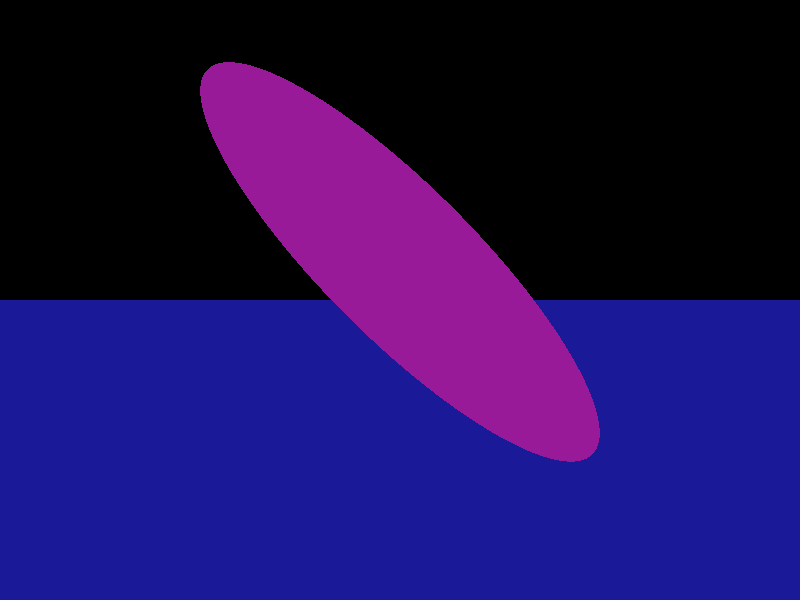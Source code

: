 camera {
  location  <0, 0, 14>
  up        <0,  1,  0>
  right     <1.33333, 0,  0>
  look_at   <0, 0, 0>
}

light_source {<2.0, 16.0, 12.0> color rgb <1.0, 1.0, 1.0>}

sphere { <0, 0, 0>, 2
  pigment { color rgb <0.6, 0.1, 0.6>}
  scale <3.6, 1, 1>
  rotate <0, 0, 45>
  translate <0, 1 ,-2>
}

plane {<0, 1, 0>, -5
      pigment { color rgb <0.1, 0.1, 0.6>}
}

